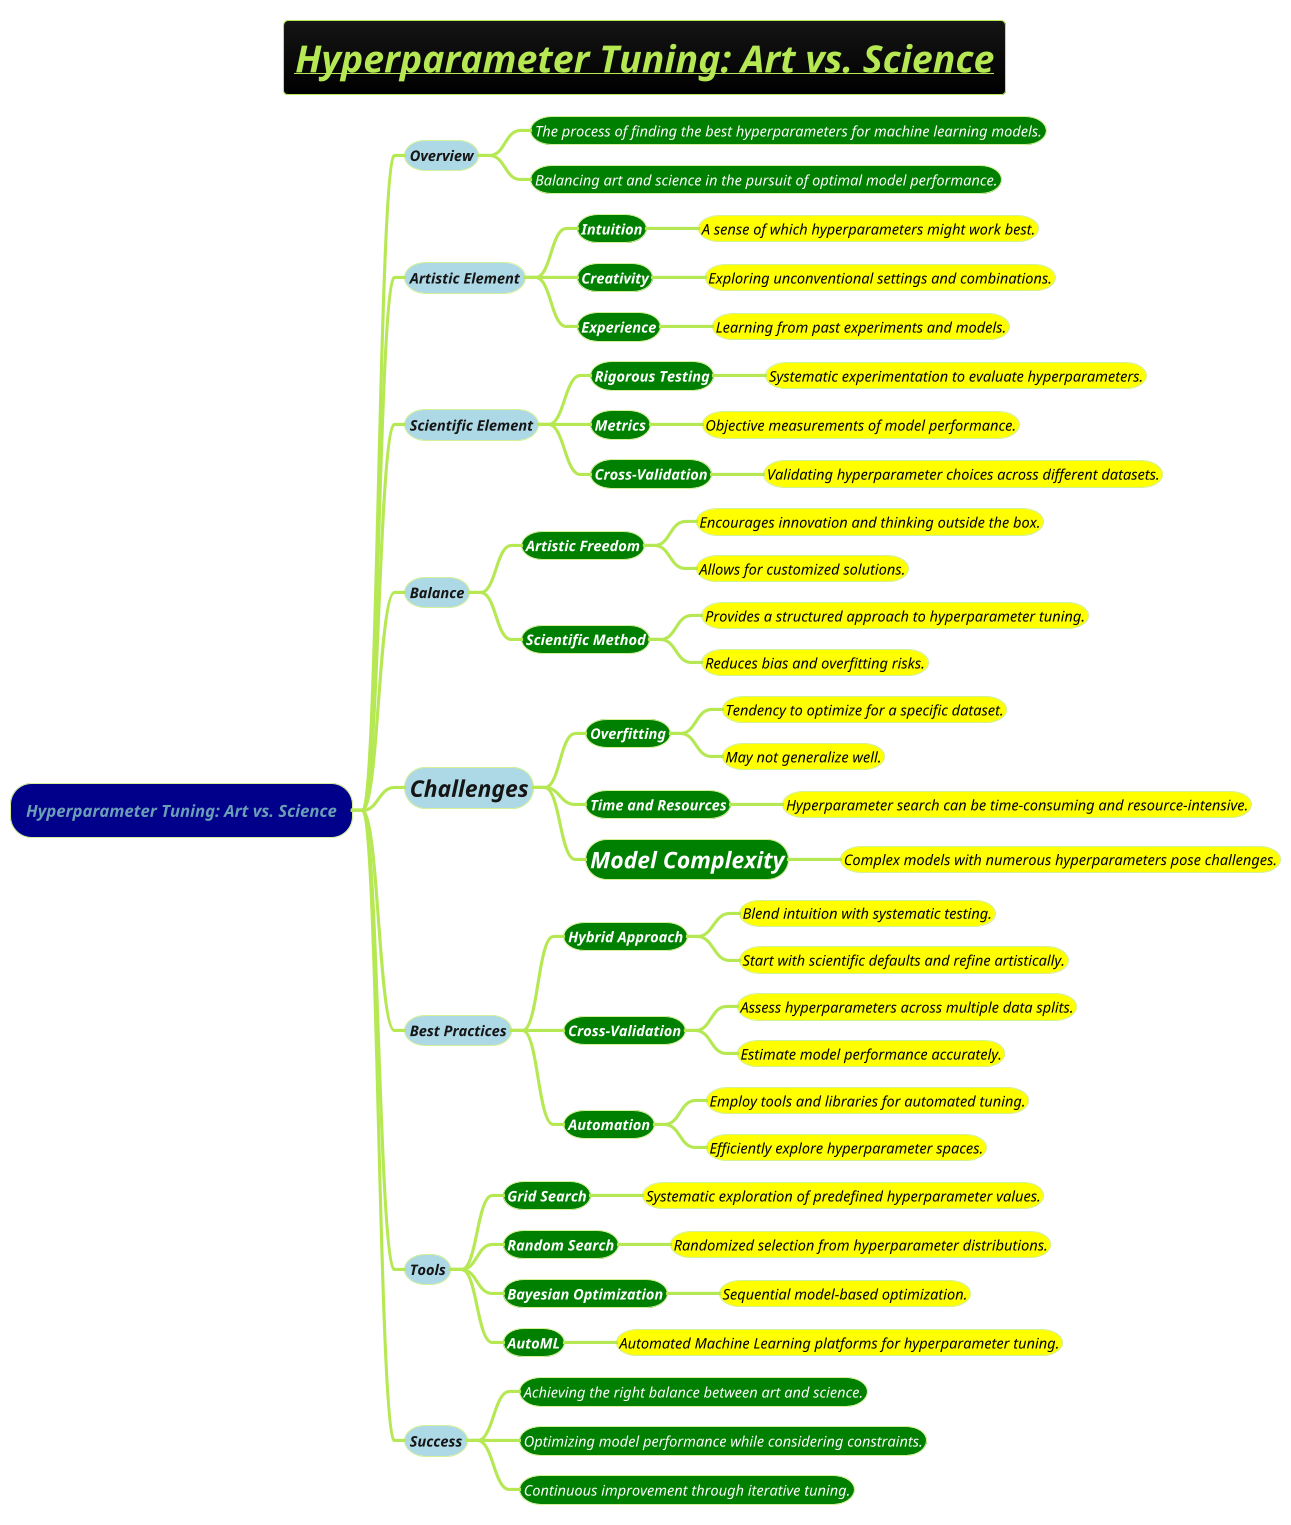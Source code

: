 @startmindmap
title =<i><b><u>Hyperparameter Tuning: Art vs. Science

!theme hacker

*[#darkblue] <i>Hyperparameter Tuning: Art vs. Science
**[#lightblue] <i><size:14>Overview
***[#green] <color #white><i><size:14>The process of finding the best hyperparameters for machine learning models.
***[#green] <color #white><i><size:14>Balancing art and science in the pursuit of optimal model performance.
**[#lightblue] <i><size:14>Artistic Element
***[#green] <b><color #white><i><size:14>Intuition
****[#yellow] <color #black><i><size:14>A sense of which hyperparameters might work best.
***[#green] <b><color #white><i><size:14>Creativity
****[#yellow] <color #black><i><size:14>Exploring unconventional settings and combinations.
***[#green] <b><color #white><i><size:14>Experience
****[#yellow] <color #black><i><size:14>Learning from past experiments and models.
**[#lightblue] <i><size:14>Scientific Element
***[#green] <b><color #white><i><size:14>Rigorous Testing
****[#yellow] <color #black><i><size:14>Systematic experimentation to evaluate hyperparameters.
***[#green] <b><color #white><i><size:14>Metrics
****[#yellow] <color #black><i><size:14>Objective measurements of model performance.
***[#green] <b><color #white><i><size:14>Cross-Validation
****[#yellow] <color #black><i><size:14>Validating hyperparameter choices across different datasets.
**[#lightblue] <i><size:14>Balance
***[#green] <b><color #white><i><size:14>Artistic Freedom
****[#yellow] <color #black><i><size:14>Encourages innovation and thinking outside the box.
****[#yellow] <color #black><i><size:14>Allows for customized solutions.
***[#green] <b><color #white><i><size:14>Scientific Method
****[#yellow] <color #black><i><size:14>Provides a structured approach to hyperparameter tuning.
****[#yellow] <color #black><i><size:14>Reduces bias and overfitting risks.
**[#lightblue] <i><size:22>Challenges
***[#green] <b><color #white><i><size:14>Overfitting
****[#yellow] <color #black><i><size:14>Tendency to optimize for a specific dataset.
****[#yellow] <color #black><i><size:14>May not generalize well.
***[#green] <b><color #white><i><size:14>Time and Resources
****[#yellow] <color #black><i><size:14>Hyperparameter search can be time-consuming and resource-intensive.
***[#green] <b><color #white><i><size:22>Model Complexity
****[#yellow] <color #black><i><size:14>Complex models with numerous hyperparameters pose challenges.
**[#lightblue] <i><size:14>Best Practices
***[#green] <b><color #white><i><size:14>Hybrid Approach
****[#yellow] <color #black><i><size:14>Blend intuition with systematic testing.
****[#yellow] <color #black><i><size:14>Start with scientific defaults and refine artistically.
***[#green] <b><color #white><i><size:14>Cross-Validation
****[#yellow] <color #black><i><size:14>Assess hyperparameters across multiple data splits.
****[#yellow] <color #black><i><size:14>Estimate model performance accurately.
***[#green] <b><color #white><i><size:14>Automation
****[#yellow] <color #black><i><size:14>Employ tools and libraries for automated tuning.
****[#yellow] <color #black><i><size:14>Efficiently explore hyperparameter spaces.
**[#lightblue] <i><size:14>Tools
***[#green] <b><color #white><i><size:14>Grid Search
****[#yellow] <color #black><i><size:14>Systematic exploration of predefined hyperparameter values.
***[#green] <b><color #white><i><size:14>Random Search
****[#yellow] <color #black><i><size:14>Randomized selection from hyperparameter distributions.
***[#green] <b><color #white><i><size:14>Bayesian Optimization
****[#yellow] <color #black><i><size:14>Sequential model-based optimization.
***[#green] <b><color #white><i><size:14>AutoML
****[#yellow] <color #black><i><size:14>Automated Machine Learning platforms for hyperparameter tuning.
**[#lightblue] <i><size:14>Success
***[#green] <color #white><i><size:14>Achieving the right balance between art and science.
***[#green] <color #white><i><size:14>Optimizing model performance while considering constraints.
***[#green] <color #white><i><size:14>Continuous improvement through iterative tuning.
@endmindmap
